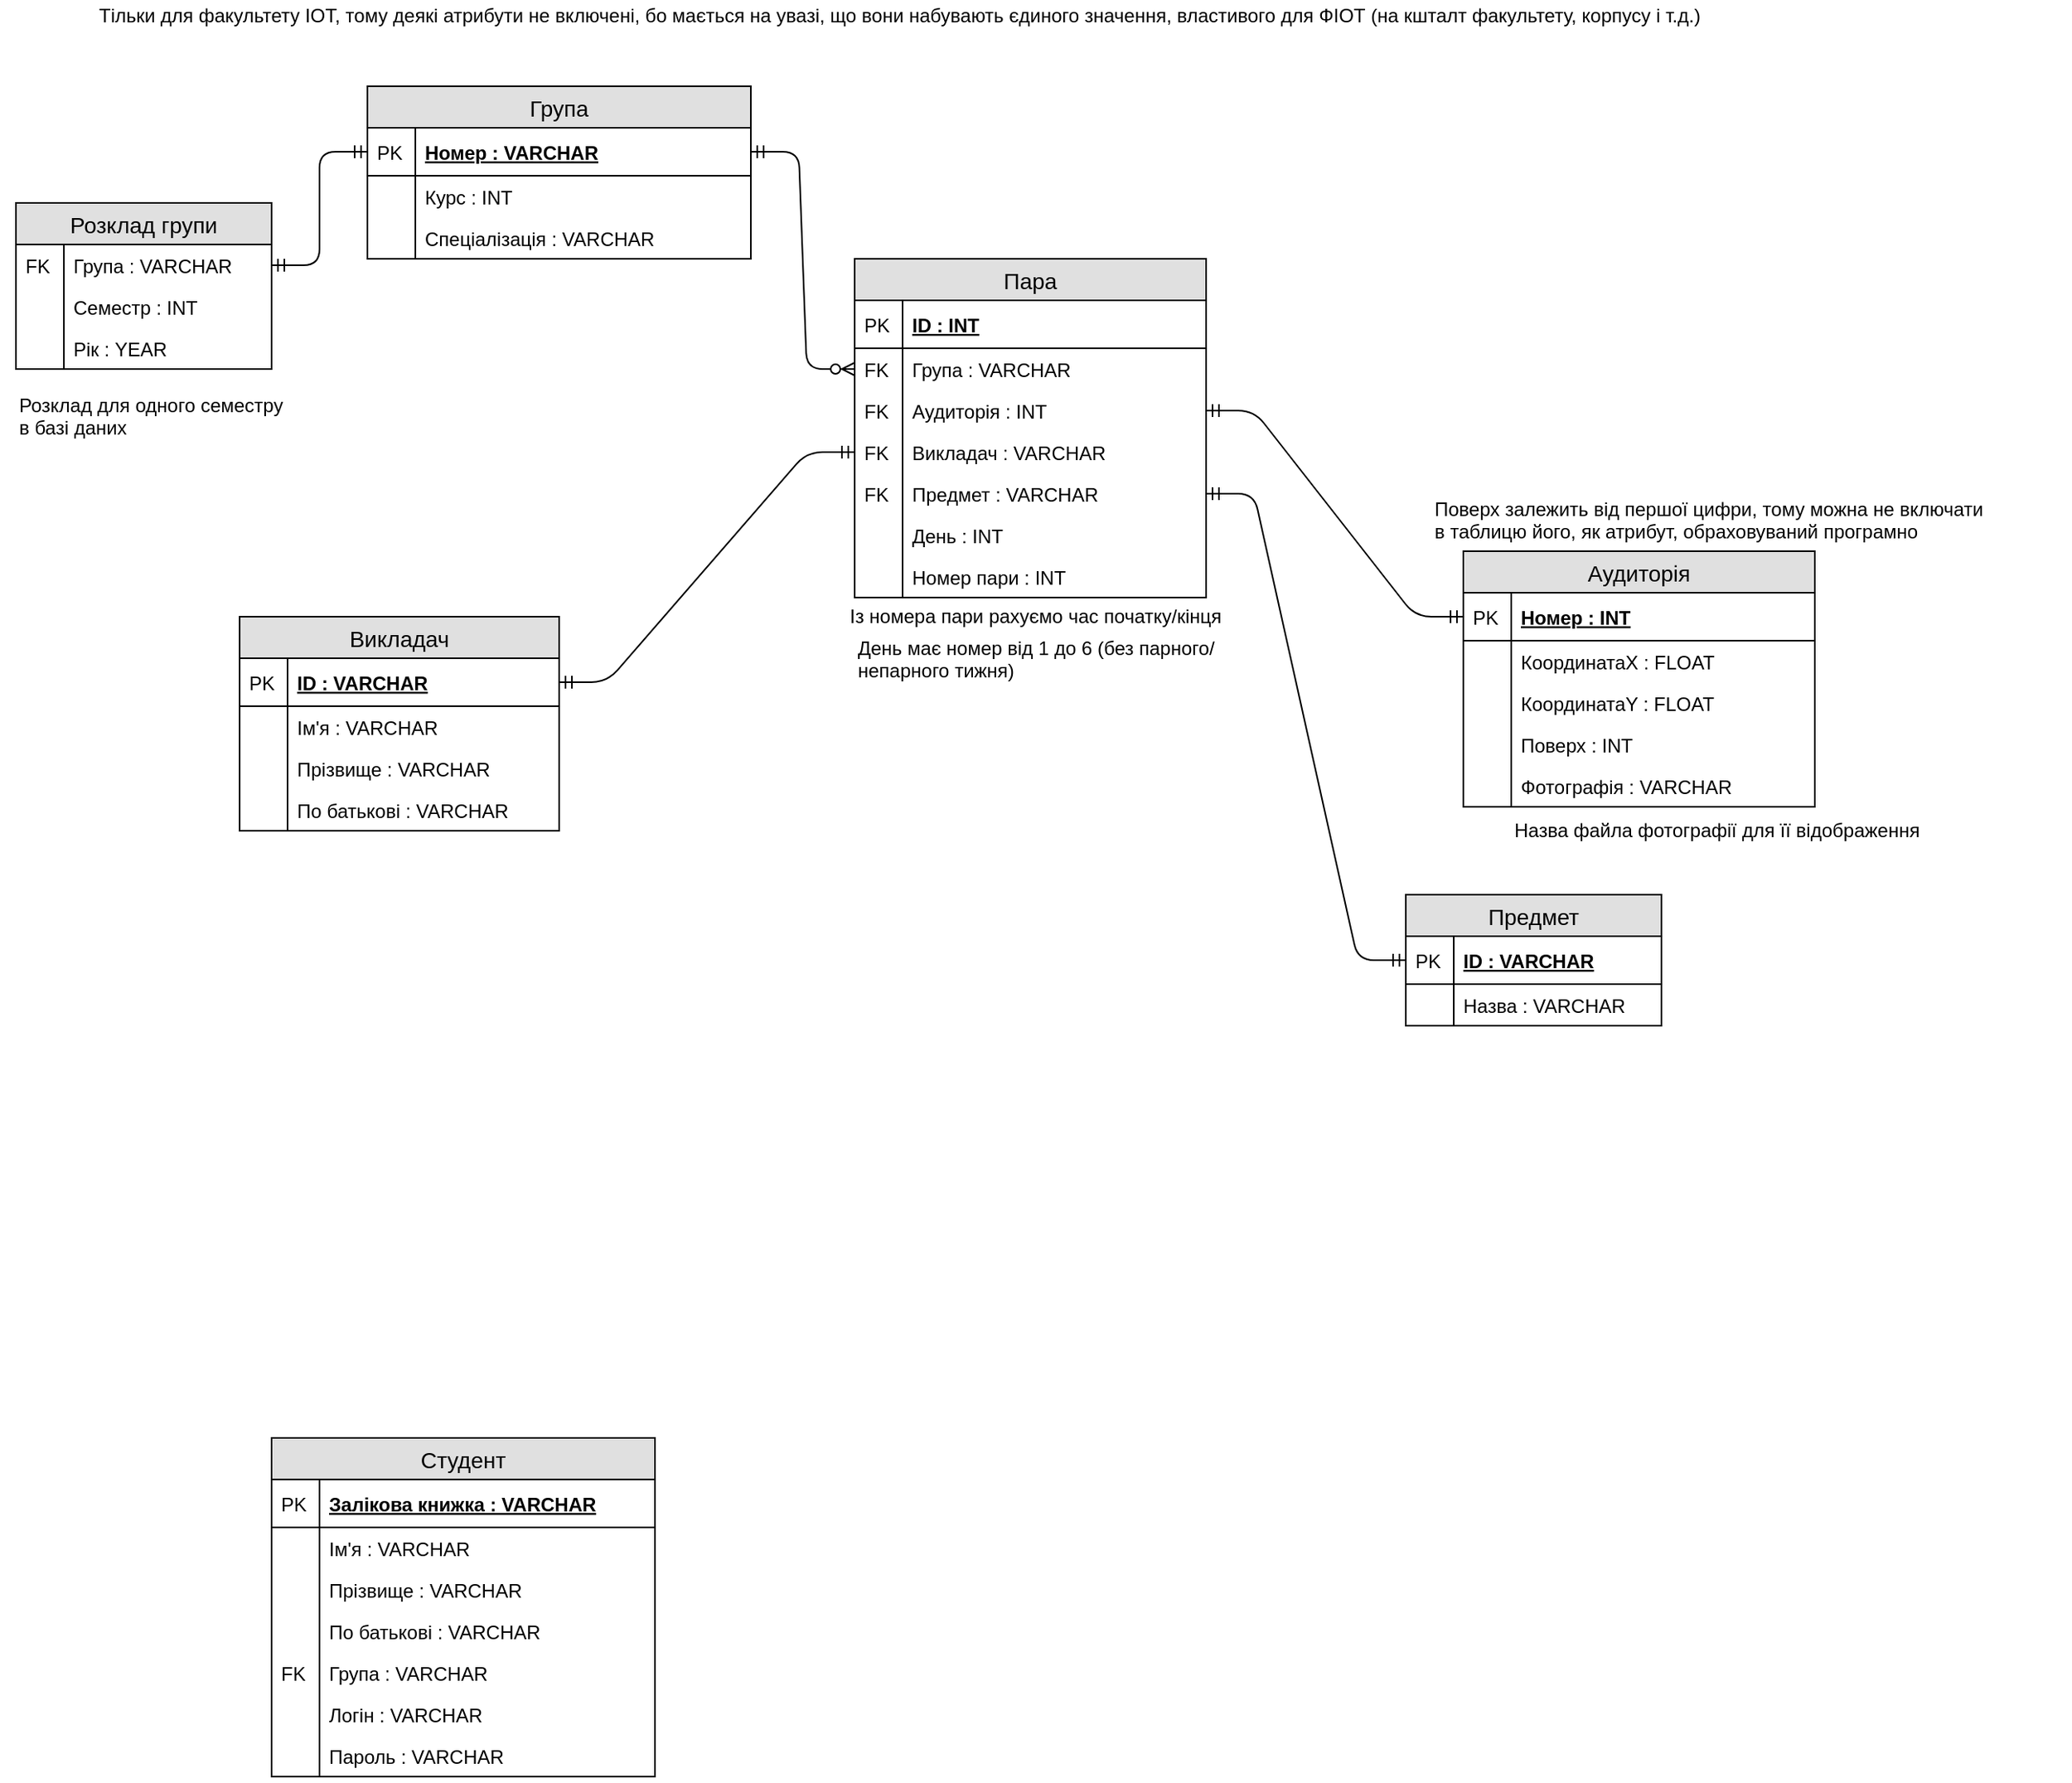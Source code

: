 <mxfile version="10.6.1" type="google"><diagram id="6V7MWAHpwPcB34hl-r03" name="Page-1"><mxGraphModel dx="2995" dy="999" grid="1" gridSize="10" guides="1" tooltips="1" connect="1" arrows="1" fold="1" page="1" pageScale="1" pageWidth="850" pageHeight="1100" math="0" shadow="0"><root><mxCell id="0"/><mxCell id="1" parent="0"/><mxCell id="CMUlexqJPZ7SiIr9hZeq-1" value="Студент" style="swimlane;fontStyle=0;childLayout=stackLayout;horizontal=1;startSize=26;fillColor=#e0e0e0;horizontalStack=0;resizeParent=1;resizeParentMax=0;resizeLast=0;collapsible=1;marginBottom=0;swimlaneFillColor=#ffffff;align=center;fontSize=14;" parent="1" vertex="1"><mxGeometry x="10" y="1220" width="240" height="212" as="geometry"/></mxCell><mxCell id="CMUlexqJPZ7SiIr9hZeq-2" value="Залікова книжка : VARCHAR" style="shape=partialRectangle;top=0;left=0;right=0;bottom=1;align=left;verticalAlign=middle;fillColor=none;spacingLeft=34;spacingRight=4;overflow=hidden;rotatable=0;points=[[0,0.5],[1,0.5]];portConstraint=eastwest;dropTarget=0;fontStyle=5;fontSize=12;" parent="CMUlexqJPZ7SiIr9hZeq-1" vertex="1"><mxGeometry y="26" width="240" height="30" as="geometry"/></mxCell><mxCell id="CMUlexqJPZ7SiIr9hZeq-3" value="PK" style="shape=partialRectangle;top=0;left=0;bottom=0;fillColor=none;align=left;verticalAlign=middle;spacingLeft=4;spacingRight=4;overflow=hidden;rotatable=0;points=[];portConstraint=eastwest;part=1;fontSize=12;" parent="CMUlexqJPZ7SiIr9hZeq-2" vertex="1" connectable="0"><mxGeometry width="30" height="30" as="geometry"/></mxCell><mxCell id="CMUlexqJPZ7SiIr9hZeq-4" value="Ім'я : VARCHAR" style="shape=partialRectangle;top=0;left=0;right=0;bottom=0;align=left;verticalAlign=top;fillColor=none;spacingLeft=34;spacingRight=4;overflow=hidden;rotatable=0;points=[[0,0.5],[1,0.5]];portConstraint=eastwest;dropTarget=0;fontSize=12;" parent="CMUlexqJPZ7SiIr9hZeq-1" vertex="1"><mxGeometry y="56" width="240" height="26" as="geometry"/></mxCell><mxCell id="CMUlexqJPZ7SiIr9hZeq-5" value="" style="shape=partialRectangle;top=0;left=0;bottom=0;fillColor=none;align=left;verticalAlign=top;spacingLeft=4;spacingRight=4;overflow=hidden;rotatable=0;points=[];portConstraint=eastwest;part=1;fontSize=12;" parent="CMUlexqJPZ7SiIr9hZeq-4" vertex="1" connectable="0"><mxGeometry width="30" height="26" as="geometry"/></mxCell><mxCell id="CMUlexqJPZ7SiIr9hZeq-6" value="Прізвище : VARCHAR" style="shape=partialRectangle;top=0;left=0;right=0;bottom=0;align=left;verticalAlign=top;fillColor=none;spacingLeft=34;spacingRight=4;overflow=hidden;rotatable=0;points=[[0,0.5],[1,0.5]];portConstraint=eastwest;dropTarget=0;fontSize=12;" parent="CMUlexqJPZ7SiIr9hZeq-1" vertex="1"><mxGeometry y="82" width="240" height="26" as="geometry"/></mxCell><mxCell id="CMUlexqJPZ7SiIr9hZeq-7" value="" style="shape=partialRectangle;top=0;left=0;bottom=0;fillColor=none;align=left;verticalAlign=top;spacingLeft=4;spacingRight=4;overflow=hidden;rotatable=0;points=[];portConstraint=eastwest;part=1;fontSize=12;" parent="CMUlexqJPZ7SiIr9hZeq-6" vertex="1" connectable="0"><mxGeometry width="30" height="26" as="geometry"/></mxCell><mxCell id="CMUlexqJPZ7SiIr9hZeq-8" value="По батькові : VARCHAR" style="shape=partialRectangle;top=0;left=0;right=0;bottom=0;align=left;verticalAlign=top;fillColor=none;spacingLeft=34;spacingRight=4;overflow=hidden;rotatable=0;points=[[0,0.5],[1,0.5]];portConstraint=eastwest;dropTarget=0;fontSize=12;" parent="CMUlexqJPZ7SiIr9hZeq-1" vertex="1"><mxGeometry y="108" width="240" height="26" as="geometry"/></mxCell><mxCell id="CMUlexqJPZ7SiIr9hZeq-9" value="" style="shape=partialRectangle;top=0;left=0;bottom=0;fillColor=none;align=left;verticalAlign=top;spacingLeft=4;spacingRight=4;overflow=hidden;rotatable=0;points=[];portConstraint=eastwest;part=1;fontSize=12;" parent="CMUlexqJPZ7SiIr9hZeq-8" vertex="1" connectable="0"><mxGeometry width="30" height="26" as="geometry"/></mxCell><mxCell id="CMUlexqJPZ7SiIr9hZeq-125" value="Група : VARCHAR" style="shape=partialRectangle;top=0;left=0;right=0;bottom=0;align=left;verticalAlign=top;fillColor=none;spacingLeft=34;spacingRight=4;overflow=hidden;rotatable=0;points=[[0,0.5],[1,0.5]];portConstraint=eastwest;dropTarget=0;fontSize=12;" parent="CMUlexqJPZ7SiIr9hZeq-1" vertex="1"><mxGeometry y="134" width="240" height="26" as="geometry"/></mxCell><mxCell id="CMUlexqJPZ7SiIr9hZeq-126" value="FK" style="shape=partialRectangle;top=0;left=0;bottom=0;fillColor=none;align=left;verticalAlign=top;spacingLeft=4;spacingRight=4;overflow=hidden;rotatable=0;points=[];portConstraint=eastwest;part=1;fontSize=12;" parent="CMUlexqJPZ7SiIr9hZeq-125" vertex="1" connectable="0"><mxGeometry width="30" height="26" as="geometry"/></mxCell><mxCell id="0-Wt_5SHzugWHcYwUFd0-5" value="Логін : VARCHAR" style="shape=partialRectangle;top=0;left=0;right=0;bottom=0;align=left;verticalAlign=top;fillColor=none;spacingLeft=34;spacingRight=4;overflow=hidden;rotatable=0;points=[[0,0.5],[1,0.5]];portConstraint=eastwest;dropTarget=0;fontSize=12;" parent="CMUlexqJPZ7SiIr9hZeq-1" vertex="1"><mxGeometry y="160" width="240" height="26" as="geometry"/></mxCell><mxCell id="0-Wt_5SHzugWHcYwUFd0-6" value="" style="shape=partialRectangle;top=0;left=0;bottom=0;fillColor=none;align=left;verticalAlign=top;spacingLeft=4;spacingRight=4;overflow=hidden;rotatable=0;points=[];portConstraint=eastwest;part=1;fontSize=12;" parent="0-Wt_5SHzugWHcYwUFd0-5" vertex="1" connectable="0"><mxGeometry width="30" height="26" as="geometry"/></mxCell><mxCell id="0-Wt_5SHzugWHcYwUFd0-7" value="Пароль : VARCHAR" style="shape=partialRectangle;top=0;left=0;right=0;bottom=0;align=left;verticalAlign=top;fillColor=none;spacingLeft=34;spacingRight=4;overflow=hidden;rotatable=0;points=[[0,0.5],[1,0.5]];portConstraint=eastwest;dropTarget=0;fontSize=12;" parent="CMUlexqJPZ7SiIr9hZeq-1" vertex="1"><mxGeometry y="186" width="240" height="26" as="geometry"/></mxCell><mxCell id="0-Wt_5SHzugWHcYwUFd0-8" value="" style="shape=partialRectangle;top=0;left=0;bottom=0;fillColor=none;align=left;verticalAlign=top;spacingLeft=4;spacingRight=4;overflow=hidden;rotatable=0;points=[];portConstraint=eastwest;part=1;fontSize=12;" parent="0-Wt_5SHzugWHcYwUFd0-7" vertex="1" connectable="0"><mxGeometry width="30" height="26" as="geometry"/></mxCell><mxCell id="CMUlexqJPZ7SiIr9hZeq-12" value="Група" style="swimlane;fontStyle=0;childLayout=stackLayout;horizontal=1;startSize=26;fillColor=#e0e0e0;horizontalStack=0;resizeParent=1;resizeParentMax=0;resizeLast=0;collapsible=1;marginBottom=0;swimlaneFillColor=#ffffff;align=center;fontSize=14;" parent="1" vertex="1"><mxGeometry x="70" y="374" width="240" height="108" as="geometry"/></mxCell><mxCell id="CMUlexqJPZ7SiIr9hZeq-13" value="Номер : VARCHAR" style="shape=partialRectangle;top=0;left=0;right=0;bottom=1;align=left;verticalAlign=middle;fillColor=none;spacingLeft=34;spacingRight=4;overflow=hidden;rotatable=0;points=[[0,0.5],[1,0.5]];portConstraint=eastwest;dropTarget=0;fontStyle=5;fontSize=12;" parent="CMUlexqJPZ7SiIr9hZeq-12" vertex="1"><mxGeometry y="26" width="240" height="30" as="geometry"/></mxCell><mxCell id="CMUlexqJPZ7SiIr9hZeq-14" value="PK" style="shape=partialRectangle;top=0;left=0;bottom=0;fillColor=none;align=left;verticalAlign=middle;spacingLeft=4;spacingRight=4;overflow=hidden;rotatable=0;points=[];portConstraint=eastwest;part=1;fontSize=12;" parent="CMUlexqJPZ7SiIr9hZeq-13" vertex="1" connectable="0"><mxGeometry width="30" height="30" as="geometry"/></mxCell><mxCell id="CMUlexqJPZ7SiIr9hZeq-15" value="Курс : INT" style="shape=partialRectangle;top=0;left=0;right=0;bottom=0;align=left;verticalAlign=top;fillColor=none;spacingLeft=34;spacingRight=4;overflow=hidden;rotatable=0;points=[[0,0.5],[1,0.5]];portConstraint=eastwest;dropTarget=0;fontSize=12;" parent="CMUlexqJPZ7SiIr9hZeq-12" vertex="1"><mxGeometry y="56" width="240" height="26" as="geometry"/></mxCell><mxCell id="CMUlexqJPZ7SiIr9hZeq-16" value="" style="shape=partialRectangle;top=0;left=0;bottom=0;fillColor=none;align=left;verticalAlign=top;spacingLeft=4;spacingRight=4;overflow=hidden;rotatable=0;points=[];portConstraint=eastwest;part=1;fontSize=12;" parent="CMUlexqJPZ7SiIr9hZeq-15" vertex="1" connectable="0"><mxGeometry width="30" height="26" as="geometry"/></mxCell><mxCell id="CMUlexqJPZ7SiIr9hZeq-17" value="Спеціалізація : VARCHAR" style="shape=partialRectangle;top=0;left=0;right=0;bottom=0;align=left;verticalAlign=top;fillColor=none;spacingLeft=34;spacingRight=4;overflow=hidden;rotatable=0;points=[[0,0.5],[1,0.5]];portConstraint=eastwest;dropTarget=0;fontSize=12;" parent="CMUlexqJPZ7SiIr9hZeq-12" vertex="1"><mxGeometry y="82" width="240" height="26" as="geometry"/></mxCell><mxCell id="CMUlexqJPZ7SiIr9hZeq-18" value="" style="shape=partialRectangle;top=0;left=0;bottom=0;fillColor=none;align=left;verticalAlign=top;spacingLeft=4;spacingRight=4;overflow=hidden;rotatable=0;points=[];portConstraint=eastwest;part=1;fontSize=12;" parent="CMUlexqJPZ7SiIr9hZeq-17" vertex="1" connectable="0"><mxGeometry width="30" height="26" as="geometry"/></mxCell><mxCell id="CMUlexqJPZ7SiIr9hZeq-48" value="Викладач" style="swimlane;fontStyle=0;childLayout=stackLayout;horizontal=1;startSize=26;fillColor=#e0e0e0;horizontalStack=0;resizeParent=1;resizeParentMax=0;resizeLast=0;collapsible=1;marginBottom=0;swimlaneFillColor=#ffffff;align=center;fontSize=14;" parent="1" vertex="1"><mxGeometry x="-10" y="706" width="200" height="134" as="geometry"/></mxCell><mxCell id="CMUlexqJPZ7SiIr9hZeq-49" value="ID : VARCHAR" style="shape=partialRectangle;top=0;left=0;right=0;bottom=1;align=left;verticalAlign=middle;fillColor=none;spacingLeft=34;spacingRight=4;overflow=hidden;rotatable=0;points=[[0,0.5],[1,0.5]];portConstraint=eastwest;dropTarget=0;fontStyle=5;fontSize=12;" parent="CMUlexqJPZ7SiIr9hZeq-48" vertex="1"><mxGeometry y="26" width="200" height="30" as="geometry"/></mxCell><mxCell id="CMUlexqJPZ7SiIr9hZeq-50" value="PK" style="shape=partialRectangle;top=0;left=0;bottom=0;fillColor=none;align=left;verticalAlign=middle;spacingLeft=4;spacingRight=4;overflow=hidden;rotatable=0;points=[];portConstraint=eastwest;part=1;fontSize=12;" parent="CMUlexqJPZ7SiIr9hZeq-49" vertex="1" connectable="0"><mxGeometry width="30" height="30" as="geometry"/></mxCell><mxCell id="CMUlexqJPZ7SiIr9hZeq-127" value="Ім'я : VARCHAR" style="shape=partialRectangle;top=0;left=0;right=0;bottom=0;align=left;verticalAlign=top;fillColor=none;spacingLeft=34;spacingRight=4;overflow=hidden;rotatable=0;points=[[0,0.5],[1,0.5]];portConstraint=eastwest;dropTarget=0;fontSize=12;" parent="CMUlexqJPZ7SiIr9hZeq-48" vertex="1"><mxGeometry y="56" width="200" height="26" as="geometry"/></mxCell><mxCell id="CMUlexqJPZ7SiIr9hZeq-128" value="" style="shape=partialRectangle;top=0;left=0;bottom=0;fillColor=none;align=left;verticalAlign=top;spacingLeft=4;spacingRight=4;overflow=hidden;rotatable=0;points=[];portConstraint=eastwest;part=1;fontSize=12;" parent="CMUlexqJPZ7SiIr9hZeq-127" vertex="1" connectable="0"><mxGeometry width="30" height="26" as="geometry"/></mxCell><mxCell id="CMUlexqJPZ7SiIr9hZeq-129" value="Прізвище : VARCHAR" style="shape=partialRectangle;top=0;left=0;right=0;bottom=0;align=left;verticalAlign=top;fillColor=none;spacingLeft=34;spacingRight=4;overflow=hidden;rotatable=0;points=[[0,0.5],[1,0.5]];portConstraint=eastwest;dropTarget=0;fontSize=12;" parent="CMUlexqJPZ7SiIr9hZeq-48" vertex="1"><mxGeometry y="82" width="200" height="26" as="geometry"/></mxCell><mxCell id="CMUlexqJPZ7SiIr9hZeq-130" value="" style="shape=partialRectangle;top=0;left=0;bottom=0;fillColor=none;align=left;verticalAlign=top;spacingLeft=4;spacingRight=4;overflow=hidden;rotatable=0;points=[];portConstraint=eastwest;part=1;fontSize=12;" parent="CMUlexqJPZ7SiIr9hZeq-129" vertex="1" connectable="0"><mxGeometry width="30" height="26" as="geometry"/></mxCell><mxCell id="CMUlexqJPZ7SiIr9hZeq-131" value="По батькові : VARCHAR" style="shape=partialRectangle;top=0;left=0;right=0;bottom=0;align=left;verticalAlign=top;fillColor=none;spacingLeft=34;spacingRight=4;overflow=hidden;rotatable=0;points=[[0,0.5],[1,0.5]];portConstraint=eastwest;dropTarget=0;fontSize=12;" parent="CMUlexqJPZ7SiIr9hZeq-48" vertex="1"><mxGeometry y="108" width="200" height="26" as="geometry"/></mxCell><mxCell id="CMUlexqJPZ7SiIr9hZeq-132" value="" style="shape=partialRectangle;top=0;left=0;bottom=0;fillColor=none;align=left;verticalAlign=top;spacingLeft=4;spacingRight=4;overflow=hidden;rotatable=0;points=[];portConstraint=eastwest;part=1;fontSize=12;" parent="CMUlexqJPZ7SiIr9hZeq-131" vertex="1" connectable="0"><mxGeometry width="30" height="26" as="geometry"/></mxCell><mxCell id="CMUlexqJPZ7SiIr9hZeq-69" value="Тільки для факультету ІОТ, тому деякі атрибути не включені, бо мається на увазі, що вони набувають єдиного значення, властивого для ФІОТ (на кшталт факультету, корпусу і т.д.)" style="text;html=1;resizable=0;points=[];autosize=1;align=left;verticalAlign=top;spacingTop=-4;" parent="1" vertex="1"><mxGeometry x="-100" y="320" width="1140" height="20" as="geometry"/></mxCell><mxCell id="CMUlexqJPZ7SiIr9hZeq-87" value="" style="edgeStyle=entityRelationEdgeStyle;fontSize=12;html=1;endArrow=ERzeroToMany;startArrow=ERmandOne;exitX=1;exitY=0.5;exitDx=0;exitDy=0;entryX=0;entryY=0.5;entryDx=0;entryDy=0;" parent="1" source="CMUlexqJPZ7SiIr9hZeq-13" target="ti42i31T0oUUFFDreYs8-2" edge="1"><mxGeometry width="100" height="100" relative="1" as="geometry"><mxPoint x="295" y="338" as="sourcePoint"/><mxPoint x="380" y="521" as="targetPoint"/></mxGeometry></mxCell><mxCell id="CMUlexqJPZ7SiIr9hZeq-121" value="" style="edgeStyle=entityRelationEdgeStyle;fontSize=12;html=1;endArrow=ERmandOne;startArrow=ERmandOne;entryX=0;entryY=0.5;entryDx=0;entryDy=0;exitX=1;exitY=0.5;exitDx=0;exitDy=0;" parent="1" source="CMUlexqJPZ7SiIr9hZeq-49" target="CMUlexqJPZ7SiIr9hZeq-109" edge="1"><mxGeometry width="100" height="100" relative="1" as="geometry"><mxPoint x="210" y="830" as="sourcePoint"/><mxPoint x="310" y="730" as="targetPoint"/></mxGeometry></mxCell><mxCell id="CMUlexqJPZ7SiIr9hZeq-122" value="" style="group" parent="1" vertex="1" connectable="0"><mxGeometry x="736" y="629" width="400" height="196" as="geometry"/></mxCell><mxCell id="CMUlexqJPZ7SiIr9hZeq-25" value="Аудиторія" style="swimlane;fontStyle=0;childLayout=stackLayout;horizontal=1;startSize=26;fillColor=#e0e0e0;horizontalStack=0;resizeParent=1;resizeParentMax=0;resizeLast=0;collapsible=1;marginBottom=0;swimlaneFillColor=#ffffff;align=center;fontSize=14;" parent="CMUlexqJPZ7SiIr9hZeq-122" vertex="1"><mxGeometry x="20" y="36" width="220" height="160" as="geometry"/></mxCell><mxCell id="CMUlexqJPZ7SiIr9hZeq-26" value="Номер : INT" style="shape=partialRectangle;top=0;left=0;right=0;bottom=1;align=left;verticalAlign=middle;fillColor=none;spacingLeft=34;spacingRight=4;overflow=hidden;rotatable=0;points=[[0,0.5],[1,0.5]];portConstraint=eastwest;dropTarget=0;fontStyle=5;fontSize=12;" parent="CMUlexqJPZ7SiIr9hZeq-25" vertex="1"><mxGeometry y="26" width="220" height="30" as="geometry"/></mxCell><mxCell id="CMUlexqJPZ7SiIr9hZeq-27" value="PK" style="shape=partialRectangle;top=0;left=0;bottom=0;fillColor=none;align=left;verticalAlign=middle;spacingLeft=4;spacingRight=4;overflow=hidden;rotatable=0;points=[];portConstraint=eastwest;part=1;fontSize=12;" parent="CMUlexqJPZ7SiIr9hZeq-26" vertex="1" connectable="0"><mxGeometry width="30" height="30" as="geometry"/></mxCell><mxCell id="CMUlexqJPZ7SiIr9hZeq-61" value="КоординатаX : FLOAT" style="shape=partialRectangle;top=0;left=0;right=0;bottom=0;align=left;verticalAlign=top;fillColor=none;spacingLeft=34;spacingRight=4;overflow=hidden;rotatable=0;points=[[0,0.5],[1,0.5]];portConstraint=eastwest;dropTarget=0;fontSize=12;" parent="CMUlexqJPZ7SiIr9hZeq-25" vertex="1"><mxGeometry y="56" width="220" height="26" as="geometry"/></mxCell><mxCell id="CMUlexqJPZ7SiIr9hZeq-62" value="" style="shape=partialRectangle;top=0;left=0;bottom=0;fillColor=none;align=left;verticalAlign=top;spacingLeft=4;spacingRight=4;overflow=hidden;rotatable=0;points=[];portConstraint=eastwest;part=1;fontSize=12;" parent="CMUlexqJPZ7SiIr9hZeq-61" vertex="1" connectable="0"><mxGeometry width="30" height="26" as="geometry"/></mxCell><mxCell id="CMUlexqJPZ7SiIr9hZeq-63" value="КоординатаY : FLOAT" style="shape=partialRectangle;top=0;left=0;right=0;bottom=0;align=left;verticalAlign=top;fillColor=none;spacingLeft=34;spacingRight=4;overflow=hidden;rotatable=0;points=[[0,0.5],[1,0.5]];portConstraint=eastwest;dropTarget=0;fontSize=12;" parent="CMUlexqJPZ7SiIr9hZeq-25" vertex="1"><mxGeometry y="82" width="220" height="26" as="geometry"/></mxCell><mxCell id="CMUlexqJPZ7SiIr9hZeq-64" value="" style="shape=partialRectangle;top=0;left=0;bottom=0;fillColor=none;align=left;verticalAlign=top;spacingLeft=4;spacingRight=4;overflow=hidden;rotatable=0;points=[];portConstraint=eastwest;part=1;fontSize=12;" parent="CMUlexqJPZ7SiIr9hZeq-63" vertex="1" connectable="0"><mxGeometry width="30" height="26" as="geometry"/></mxCell><mxCell id="CMUlexqJPZ7SiIr9hZeq-65" value="Поверх : INT" style="shape=partialRectangle;top=0;left=0;right=0;bottom=0;align=left;verticalAlign=top;fillColor=none;spacingLeft=34;spacingRight=4;overflow=hidden;rotatable=0;points=[[0,0.5],[1,0.5]];portConstraint=eastwest;dropTarget=0;fontSize=12;" parent="CMUlexqJPZ7SiIr9hZeq-25" vertex="1"><mxGeometry y="108" width="220" height="26" as="geometry"/></mxCell><mxCell id="CMUlexqJPZ7SiIr9hZeq-66" value="" style="shape=partialRectangle;top=0;left=0;bottom=0;fillColor=none;align=left;verticalAlign=top;spacingLeft=4;spacingRight=4;overflow=hidden;rotatable=0;points=[];portConstraint=eastwest;part=1;fontSize=12;" parent="CMUlexqJPZ7SiIr9hZeq-65" vertex="1" connectable="0"><mxGeometry width="30" height="26" as="geometry"/></mxCell><mxCell id="CMUlexqJPZ7SiIr9hZeq-67" value="Фотографія : VARCHAR" style="shape=partialRectangle;top=0;left=0;right=0;bottom=0;align=left;verticalAlign=top;fillColor=none;spacingLeft=34;spacingRight=4;overflow=hidden;rotatable=0;points=[[0,0.5],[1,0.5]];portConstraint=eastwest;dropTarget=0;fontSize=12;" parent="CMUlexqJPZ7SiIr9hZeq-25" vertex="1"><mxGeometry y="134" width="220" height="26" as="geometry"/></mxCell><mxCell id="CMUlexqJPZ7SiIr9hZeq-68" value="" style="shape=partialRectangle;top=0;left=0;bottom=0;fillColor=none;align=left;verticalAlign=top;spacingLeft=4;spacingRight=4;overflow=hidden;rotatable=0;points=[];portConstraint=eastwest;part=1;fontSize=12;" parent="CMUlexqJPZ7SiIr9hZeq-67" vertex="1" connectable="0"><mxGeometry width="30" height="26" as="geometry"/></mxCell><mxCell id="CMUlexqJPZ7SiIr9hZeq-70" value="&lt;div&gt;Поверх залежить від першої цифри, тому можна не включати&lt;/div&gt;&lt;div&gt;в таблицю його, як атрибут, обраховуваний програмно&lt;/div&gt;" style="text;html=1;resizable=0;points=[];autosize=1;align=left;verticalAlign=top;spacingTop=-4;" parent="CMUlexqJPZ7SiIr9hZeq-122" vertex="1"><mxGeometry width="400" height="30" as="geometry"/></mxCell><mxCell id="CMUlexqJPZ7SiIr9hZeq-124" value="" style="edgeStyle=entityRelationEdgeStyle;fontSize=12;html=1;endArrow=ERmandOne;startArrow=ERmandOne;exitX=1;exitY=0.5;exitDx=0;exitDy=0;entryX=0;entryY=0.5;entryDx=0;entryDy=0;" parent="1" source="CMUlexqJPZ7SiIr9hZeq-107" target="CMUlexqJPZ7SiIr9hZeq-26" edge="1"><mxGeometry width="100" height="100" relative="1" as="geometry"><mxPoint x="580" y="750" as="sourcePoint"/><mxPoint x="660" y="360" as="targetPoint"/></mxGeometry></mxCell><mxCell id="CMUlexqJPZ7SiIr9hZeq-154" value="" style="group" parent="1" vertex="1" connectable="0"><mxGeometry x="370" y="482" width="250" height="209" as="geometry"/></mxCell><mxCell id="CMUlexqJPZ7SiIr9hZeq-102" value="Пара" style="swimlane;fontStyle=0;childLayout=stackLayout;horizontal=1;startSize=26;fillColor=#e0e0e0;horizontalStack=0;resizeParent=1;resizeParentMax=0;resizeLast=0;collapsible=1;marginBottom=0;swimlaneFillColor=#ffffff;align=center;fontSize=14;" parent="CMUlexqJPZ7SiIr9hZeq-154" vertex="1"><mxGeometry x="5" width="220" height="212" as="geometry"/></mxCell><mxCell id="CMUlexqJPZ7SiIr9hZeq-103" value="ID : INT" style="shape=partialRectangle;top=0;left=0;right=0;bottom=1;align=left;verticalAlign=middle;fillColor=none;spacingLeft=34;spacingRight=4;overflow=hidden;rotatable=0;points=[[0,0.5],[1,0.5]];portConstraint=eastwest;dropTarget=0;fontStyle=5;fontSize=12;" parent="CMUlexqJPZ7SiIr9hZeq-102" vertex="1"><mxGeometry y="26" width="220" height="30" as="geometry"/></mxCell><mxCell id="CMUlexqJPZ7SiIr9hZeq-104" value="PK" style="shape=partialRectangle;top=0;left=0;bottom=0;fillColor=none;align=left;verticalAlign=middle;spacingLeft=4;spacingRight=4;overflow=hidden;rotatable=0;points=[];portConstraint=eastwest;part=1;fontSize=12;" parent="CMUlexqJPZ7SiIr9hZeq-103" vertex="1" connectable="0"><mxGeometry width="30" height="30" as="geometry"/></mxCell><mxCell id="ti42i31T0oUUFFDreYs8-2" value="Група : VARCHAR" style="shape=partialRectangle;top=0;left=0;right=0;bottom=0;align=left;verticalAlign=top;fillColor=none;spacingLeft=34;spacingRight=4;overflow=hidden;rotatable=0;points=[[0,0.5],[1,0.5]];portConstraint=eastwest;dropTarget=0;fontSize=12;" vertex="1" parent="CMUlexqJPZ7SiIr9hZeq-102"><mxGeometry y="56" width="220" height="26" as="geometry"/></mxCell><mxCell id="ti42i31T0oUUFFDreYs8-3" value="FK" style="shape=partialRectangle;top=0;left=0;bottom=0;fillColor=none;align=left;verticalAlign=top;spacingLeft=4;spacingRight=4;overflow=hidden;rotatable=0;points=[];portConstraint=eastwest;part=1;fontSize=12;" vertex="1" connectable="0" parent="ti42i31T0oUUFFDreYs8-2"><mxGeometry width="30" height="26" as="geometry"/></mxCell><mxCell id="CMUlexqJPZ7SiIr9hZeq-107" value="Аудиторія : INT" style="shape=partialRectangle;top=0;left=0;right=0;bottom=0;align=left;verticalAlign=top;fillColor=none;spacingLeft=34;spacingRight=4;overflow=hidden;rotatable=0;points=[[0,0.5],[1,0.5]];portConstraint=eastwest;dropTarget=0;fontSize=12;" parent="CMUlexqJPZ7SiIr9hZeq-102" vertex="1"><mxGeometry y="82" width="220" height="26" as="geometry"/></mxCell><mxCell id="CMUlexqJPZ7SiIr9hZeq-108" value="FK" style="shape=partialRectangle;top=0;left=0;bottom=0;fillColor=none;align=left;verticalAlign=top;spacingLeft=4;spacingRight=4;overflow=hidden;rotatable=0;points=[];portConstraint=eastwest;part=1;fontSize=12;" parent="CMUlexqJPZ7SiIr9hZeq-107" vertex="1" connectable="0"><mxGeometry width="30" height="26" as="geometry"/></mxCell><mxCell id="CMUlexqJPZ7SiIr9hZeq-109" value="Викладач : VARCHAR" style="shape=partialRectangle;top=0;left=0;right=0;bottom=0;align=left;verticalAlign=top;fillColor=none;spacingLeft=34;spacingRight=4;overflow=hidden;rotatable=0;points=[[0,0.5],[1,0.5]];portConstraint=eastwest;dropTarget=0;fontSize=12;" parent="CMUlexqJPZ7SiIr9hZeq-102" vertex="1"><mxGeometry y="108" width="220" height="26" as="geometry"/></mxCell><mxCell id="CMUlexqJPZ7SiIr9hZeq-110" value="FK" style="shape=partialRectangle;top=0;left=0;bottom=0;fillColor=none;align=left;verticalAlign=top;spacingLeft=4;spacingRight=4;overflow=hidden;rotatable=0;points=[];portConstraint=eastwest;part=1;fontSize=12;" parent="CMUlexqJPZ7SiIr9hZeq-109" vertex="1" connectable="0"><mxGeometry width="30" height="26" as="geometry"/></mxCell><mxCell id="CMUlexqJPZ7SiIr9hZeq-105" value="Предмет : VARCHAR" style="shape=partialRectangle;top=0;left=0;right=0;bottom=0;align=left;verticalAlign=top;fillColor=none;spacingLeft=34;spacingRight=4;overflow=hidden;rotatable=0;points=[[0,0.5],[1,0.5]];portConstraint=eastwest;dropTarget=0;fontSize=12;" parent="CMUlexqJPZ7SiIr9hZeq-102" vertex="1"><mxGeometry y="134" width="220" height="26" as="geometry"/></mxCell><mxCell id="CMUlexqJPZ7SiIr9hZeq-106" value="FK" style="shape=partialRectangle;top=0;left=0;bottom=0;fillColor=none;align=left;verticalAlign=top;spacingLeft=4;spacingRight=4;overflow=hidden;rotatable=0;points=[];portConstraint=eastwest;part=1;fontSize=12;" parent="CMUlexqJPZ7SiIr9hZeq-105" vertex="1" connectable="0"><mxGeometry width="30" height="26" as="geometry"/></mxCell><mxCell id="CMUlexqJPZ7SiIr9hZeq-111" value="День : INT" style="shape=partialRectangle;top=0;left=0;right=0;bottom=0;align=left;verticalAlign=top;fillColor=none;spacingLeft=34;spacingRight=4;overflow=hidden;rotatable=0;points=[[0,0.5],[1,0.5]];portConstraint=eastwest;dropTarget=0;fontSize=12;" parent="CMUlexqJPZ7SiIr9hZeq-102" vertex="1"><mxGeometry y="160" width="220" height="26" as="geometry"/></mxCell><mxCell id="CMUlexqJPZ7SiIr9hZeq-112" value="" style="shape=partialRectangle;top=0;left=0;bottom=0;fillColor=none;align=left;verticalAlign=top;spacingLeft=4;spacingRight=4;overflow=hidden;rotatable=0;points=[];portConstraint=eastwest;part=1;fontSize=12;" parent="CMUlexqJPZ7SiIr9hZeq-111" vertex="1" connectable="0"><mxGeometry width="30" height="26" as="geometry"/></mxCell><mxCell id="CMUlexqJPZ7SiIr9hZeq-151" value="Номер пари : INT" style="shape=partialRectangle;top=0;left=0;right=0;bottom=0;align=left;verticalAlign=top;fillColor=none;spacingLeft=34;spacingRight=4;overflow=hidden;rotatable=0;points=[[0,0.5],[1,0.5]];portConstraint=eastwest;dropTarget=0;fontSize=12;" parent="CMUlexqJPZ7SiIr9hZeq-102" vertex="1"><mxGeometry y="186" width="220" height="26" as="geometry"/></mxCell><mxCell id="CMUlexqJPZ7SiIr9hZeq-152" value="" style="shape=partialRectangle;top=0;left=0;bottom=0;fillColor=none;align=left;verticalAlign=top;spacingLeft=4;spacingRight=4;overflow=hidden;rotatable=0;points=[];portConstraint=eastwest;part=1;fontSize=12;" parent="CMUlexqJPZ7SiIr9hZeq-151" vertex="1" connectable="0"><mxGeometry width="30" height="26" as="geometry"/></mxCell><mxCell id="CMUlexqJPZ7SiIr9hZeq-153" value="Із номера пари рахуємо час початку/кінця" style="text;html=1;resizable=0;points=[];autosize=1;align=left;verticalAlign=top;spacingTop=-4;" parent="1" vertex="1"><mxGeometry x="370" y="696" width="250" height="10" as="geometry"/></mxCell><mxCell id="ti42i31T0oUUFFDreYs8-7" value="День має номер від 1 до 6 (без парного/&lt;br&gt;непарного тижня)&lt;br&gt;" style="text;html=1;resizable=0;points=[];autosize=1;align=left;verticalAlign=top;spacingTop=-4;" vertex="1" parent="1"><mxGeometry x="375" y="716" width="240" height="30" as="geometry"/></mxCell><mxCell id="ti42i31T0oUUFFDreYs8-9" value="Предмет" style="swimlane;fontStyle=0;childLayout=stackLayout;horizontal=1;startSize=26;fillColor=#e0e0e0;horizontalStack=0;resizeParent=1;resizeParentMax=0;resizeLast=0;collapsible=1;marginBottom=0;swimlaneFillColor=#ffffff;align=center;fontSize=14;" vertex="1" parent="1"><mxGeometry x="720" y="880" width="160" height="82" as="geometry"/></mxCell><mxCell id="ti42i31T0oUUFFDreYs8-10" value="ID : VARCHAR" style="shape=partialRectangle;top=0;left=0;right=0;bottom=1;align=left;verticalAlign=middle;fillColor=none;spacingLeft=34;spacingRight=4;overflow=hidden;rotatable=0;points=[[0,0.5],[1,0.5]];portConstraint=eastwest;dropTarget=0;fontStyle=5;fontSize=12;" vertex="1" parent="ti42i31T0oUUFFDreYs8-9"><mxGeometry y="26" width="160" height="30" as="geometry"/></mxCell><mxCell id="ti42i31T0oUUFFDreYs8-11" value="PK" style="shape=partialRectangle;top=0;left=0;bottom=0;fillColor=none;align=left;verticalAlign=middle;spacingLeft=4;spacingRight=4;overflow=hidden;rotatable=0;points=[];portConstraint=eastwest;part=1;fontSize=12;" vertex="1" connectable="0" parent="ti42i31T0oUUFFDreYs8-10"><mxGeometry width="30" height="30" as="geometry"/></mxCell><mxCell id="ti42i31T0oUUFFDreYs8-12" value="Назва : VARCHAR" style="shape=partialRectangle;top=0;left=0;right=0;bottom=0;align=left;verticalAlign=top;fillColor=none;spacingLeft=34;spacingRight=4;overflow=hidden;rotatable=0;points=[[0,0.5],[1,0.5]];portConstraint=eastwest;dropTarget=0;fontSize=12;" vertex="1" parent="ti42i31T0oUUFFDreYs8-9"><mxGeometry y="56" width="160" height="26" as="geometry"/></mxCell><mxCell id="ti42i31T0oUUFFDreYs8-13" value="" style="shape=partialRectangle;top=0;left=0;bottom=0;fillColor=none;align=left;verticalAlign=top;spacingLeft=4;spacingRight=4;overflow=hidden;rotatable=0;points=[];portConstraint=eastwest;part=1;fontSize=12;" vertex="1" connectable="0" parent="ti42i31T0oUUFFDreYs8-12"><mxGeometry width="30" height="26" as="geometry"/></mxCell><mxCell id="ti42i31T0oUUFFDreYs8-20" value="" style="edgeStyle=entityRelationEdgeStyle;fontSize=12;html=1;endArrow=ERmandOne;startArrow=ERmandOne;entryX=0;entryY=0.5;entryDx=0;entryDy=0;exitX=1;exitY=0.5;exitDx=0;exitDy=0;" edge="1" parent="1" source="CMUlexqJPZ7SiIr9hZeq-105" target="ti42i31T0oUUFFDreYs8-10"><mxGeometry width="100" height="100" relative="1" as="geometry"><mxPoint x="560" y="930" as="sourcePoint"/><mxPoint x="660" y="830" as="targetPoint"/></mxGeometry></mxCell><mxCell id="ti42i31T0oUUFFDreYs8-21" value="" style="edgeStyle=entityRelationEdgeStyle;fontSize=12;html=1;endArrow=ERmandOne;startArrow=ERmandOne;entryX=0;entryY=0.5;entryDx=0;entryDy=0;" edge="1" parent="1" source="ti42i31T0oUUFFDreYs8-5" target="CMUlexqJPZ7SiIr9hZeq-13"><mxGeometry width="100" height="100" relative="1" as="geometry"><mxPoint x="-260" y="310" as="sourcePoint"/><mxPoint x="-200" y="240" as="targetPoint"/></mxGeometry></mxCell><mxCell id="ti42i31T0oUUFFDreYs8-27" value="" style="group" vertex="1" connectable="0" parent="1"><mxGeometry x="-160" y="447" width="190" height="160" as="geometry"/></mxCell><mxCell id="ti42i31T0oUUFFDreYs8-25" value="" style="group" vertex="1" connectable="0" parent="ti42i31T0oUUFFDreYs8-27"><mxGeometry width="190" height="147" as="geometry"/></mxCell><mxCell id="CMUlexqJPZ7SiIr9hZeq-36" value="Розклад групи" style="swimlane;fontStyle=0;childLayout=stackLayout;horizontal=1;startSize=26;fillColor=#e0e0e0;horizontalStack=0;resizeParent=1;resizeParentMax=0;resizeLast=0;collapsible=1;marginBottom=0;swimlaneFillColor=#ffffff;align=center;fontSize=14;" parent="ti42i31T0oUUFFDreYs8-25" vertex="1"><mxGeometry x="10" width="160" height="104" as="geometry"/></mxCell><mxCell id="ti42i31T0oUUFFDreYs8-5" value="Група : VARCHAR" style="shape=partialRectangle;top=0;left=0;right=0;bottom=0;align=left;verticalAlign=top;fillColor=none;spacingLeft=34;spacingRight=4;overflow=hidden;rotatable=0;points=[[0,0.5],[1,0.5]];portConstraint=eastwest;dropTarget=0;fontSize=12;" vertex="1" parent="CMUlexqJPZ7SiIr9hZeq-36"><mxGeometry y="26" width="160" height="26" as="geometry"/></mxCell><mxCell id="ti42i31T0oUUFFDreYs8-6" value="FK" style="shape=partialRectangle;top=0;left=0;bottom=0;fillColor=none;align=left;verticalAlign=top;spacingLeft=4;spacingRight=4;overflow=hidden;rotatable=0;points=[];portConstraint=eastwest;part=1;fontSize=12;" vertex="1" connectable="0" parent="ti42i31T0oUUFFDreYs8-5"><mxGeometry width="30" height="26" as="geometry"/></mxCell><mxCell id="CMUlexqJPZ7SiIr9hZeq-39" value="Семестр : INT" style="shape=partialRectangle;top=0;left=0;right=0;bottom=0;align=left;verticalAlign=top;fillColor=none;spacingLeft=34;spacingRight=4;overflow=hidden;rotatable=0;points=[[0,0.5],[1,0.5]];portConstraint=eastwest;dropTarget=0;fontSize=12;" parent="CMUlexqJPZ7SiIr9hZeq-36" vertex="1"><mxGeometry y="52" width="160" height="26" as="geometry"/></mxCell><mxCell id="CMUlexqJPZ7SiIr9hZeq-40" value="" style="shape=partialRectangle;top=0;left=0;bottom=0;fillColor=none;align=left;verticalAlign=top;spacingLeft=4;spacingRight=4;overflow=hidden;rotatable=0;points=[];portConstraint=eastwest;part=1;fontSize=12;" parent="CMUlexqJPZ7SiIr9hZeq-39" vertex="1" connectable="0"><mxGeometry width="30" height="26" as="geometry"/></mxCell><mxCell id="ti42i31T0oUUFFDreYs8-23" value="Рік : YEAR" style="shape=partialRectangle;top=0;left=0;right=0;bottom=0;align=left;verticalAlign=top;fillColor=none;spacingLeft=34;spacingRight=4;overflow=hidden;rotatable=0;points=[[0,0.5],[1,0.5]];portConstraint=eastwest;dropTarget=0;fontSize=12;container=1;" vertex="1" parent="CMUlexqJPZ7SiIr9hZeq-36"><mxGeometry y="78" width="160" height="26" as="geometry"/></mxCell><mxCell id="ti42i31T0oUUFFDreYs8-24" value="" style="shape=partialRectangle;top=0;left=0;bottom=0;fillColor=none;align=left;verticalAlign=top;spacingLeft=4;spacingRight=4;overflow=hidden;rotatable=0;points=[];portConstraint=eastwest;part=1;fontSize=12;" vertex="1" connectable="0" parent="ti42i31T0oUUFFDreYs8-23"><mxGeometry width="30" height="26" as="geometry"/></mxCell><mxCell id="ti42i31T0oUUFFDreYs8-8" value="Розклад для одного семестру&lt;br&gt;в базі даних" style="text;html=1;resizable=0;points=[];autosize=1;align=left;verticalAlign=top;spacingTop=-4;" vertex="1" parent="ti42i31T0oUUFFDreYs8-25"><mxGeometry x="10" y="117" width="180" height="30" as="geometry"/></mxCell><mxCell id="ti42i31T0oUUFFDreYs8-28" value="Назва файла фотографії для її відображення" style="text;html=1;resizable=0;points=[];autosize=1;align=left;verticalAlign=top;spacingTop=-4;" vertex="1" parent="1"><mxGeometry x="786" y="829.5" width="270" height="20" as="geometry"/></mxCell></root></mxGraphModel></diagram></mxfile>